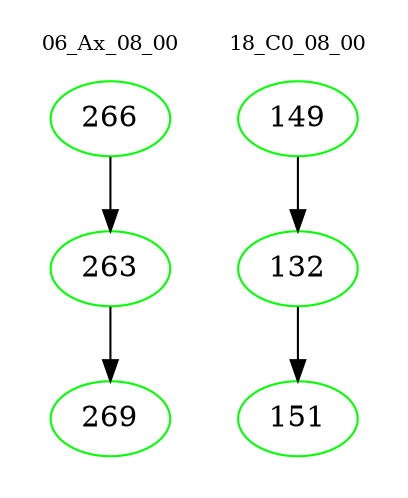 digraph{
subgraph cluster_0 {
color = white
label = "06_Ax_08_00";
fontsize=10;
T0_266 [label="266", color="green"]
T0_266 -> T0_263 [color="black"]
T0_263 [label="263", color="green"]
T0_263 -> T0_269 [color="black"]
T0_269 [label="269", color="green"]
}
subgraph cluster_1 {
color = white
label = "18_C0_08_00";
fontsize=10;
T1_149 [label="149", color="green"]
T1_149 -> T1_132 [color="black"]
T1_132 [label="132", color="green"]
T1_132 -> T1_151 [color="black"]
T1_151 [label="151", color="green"]
}
}

